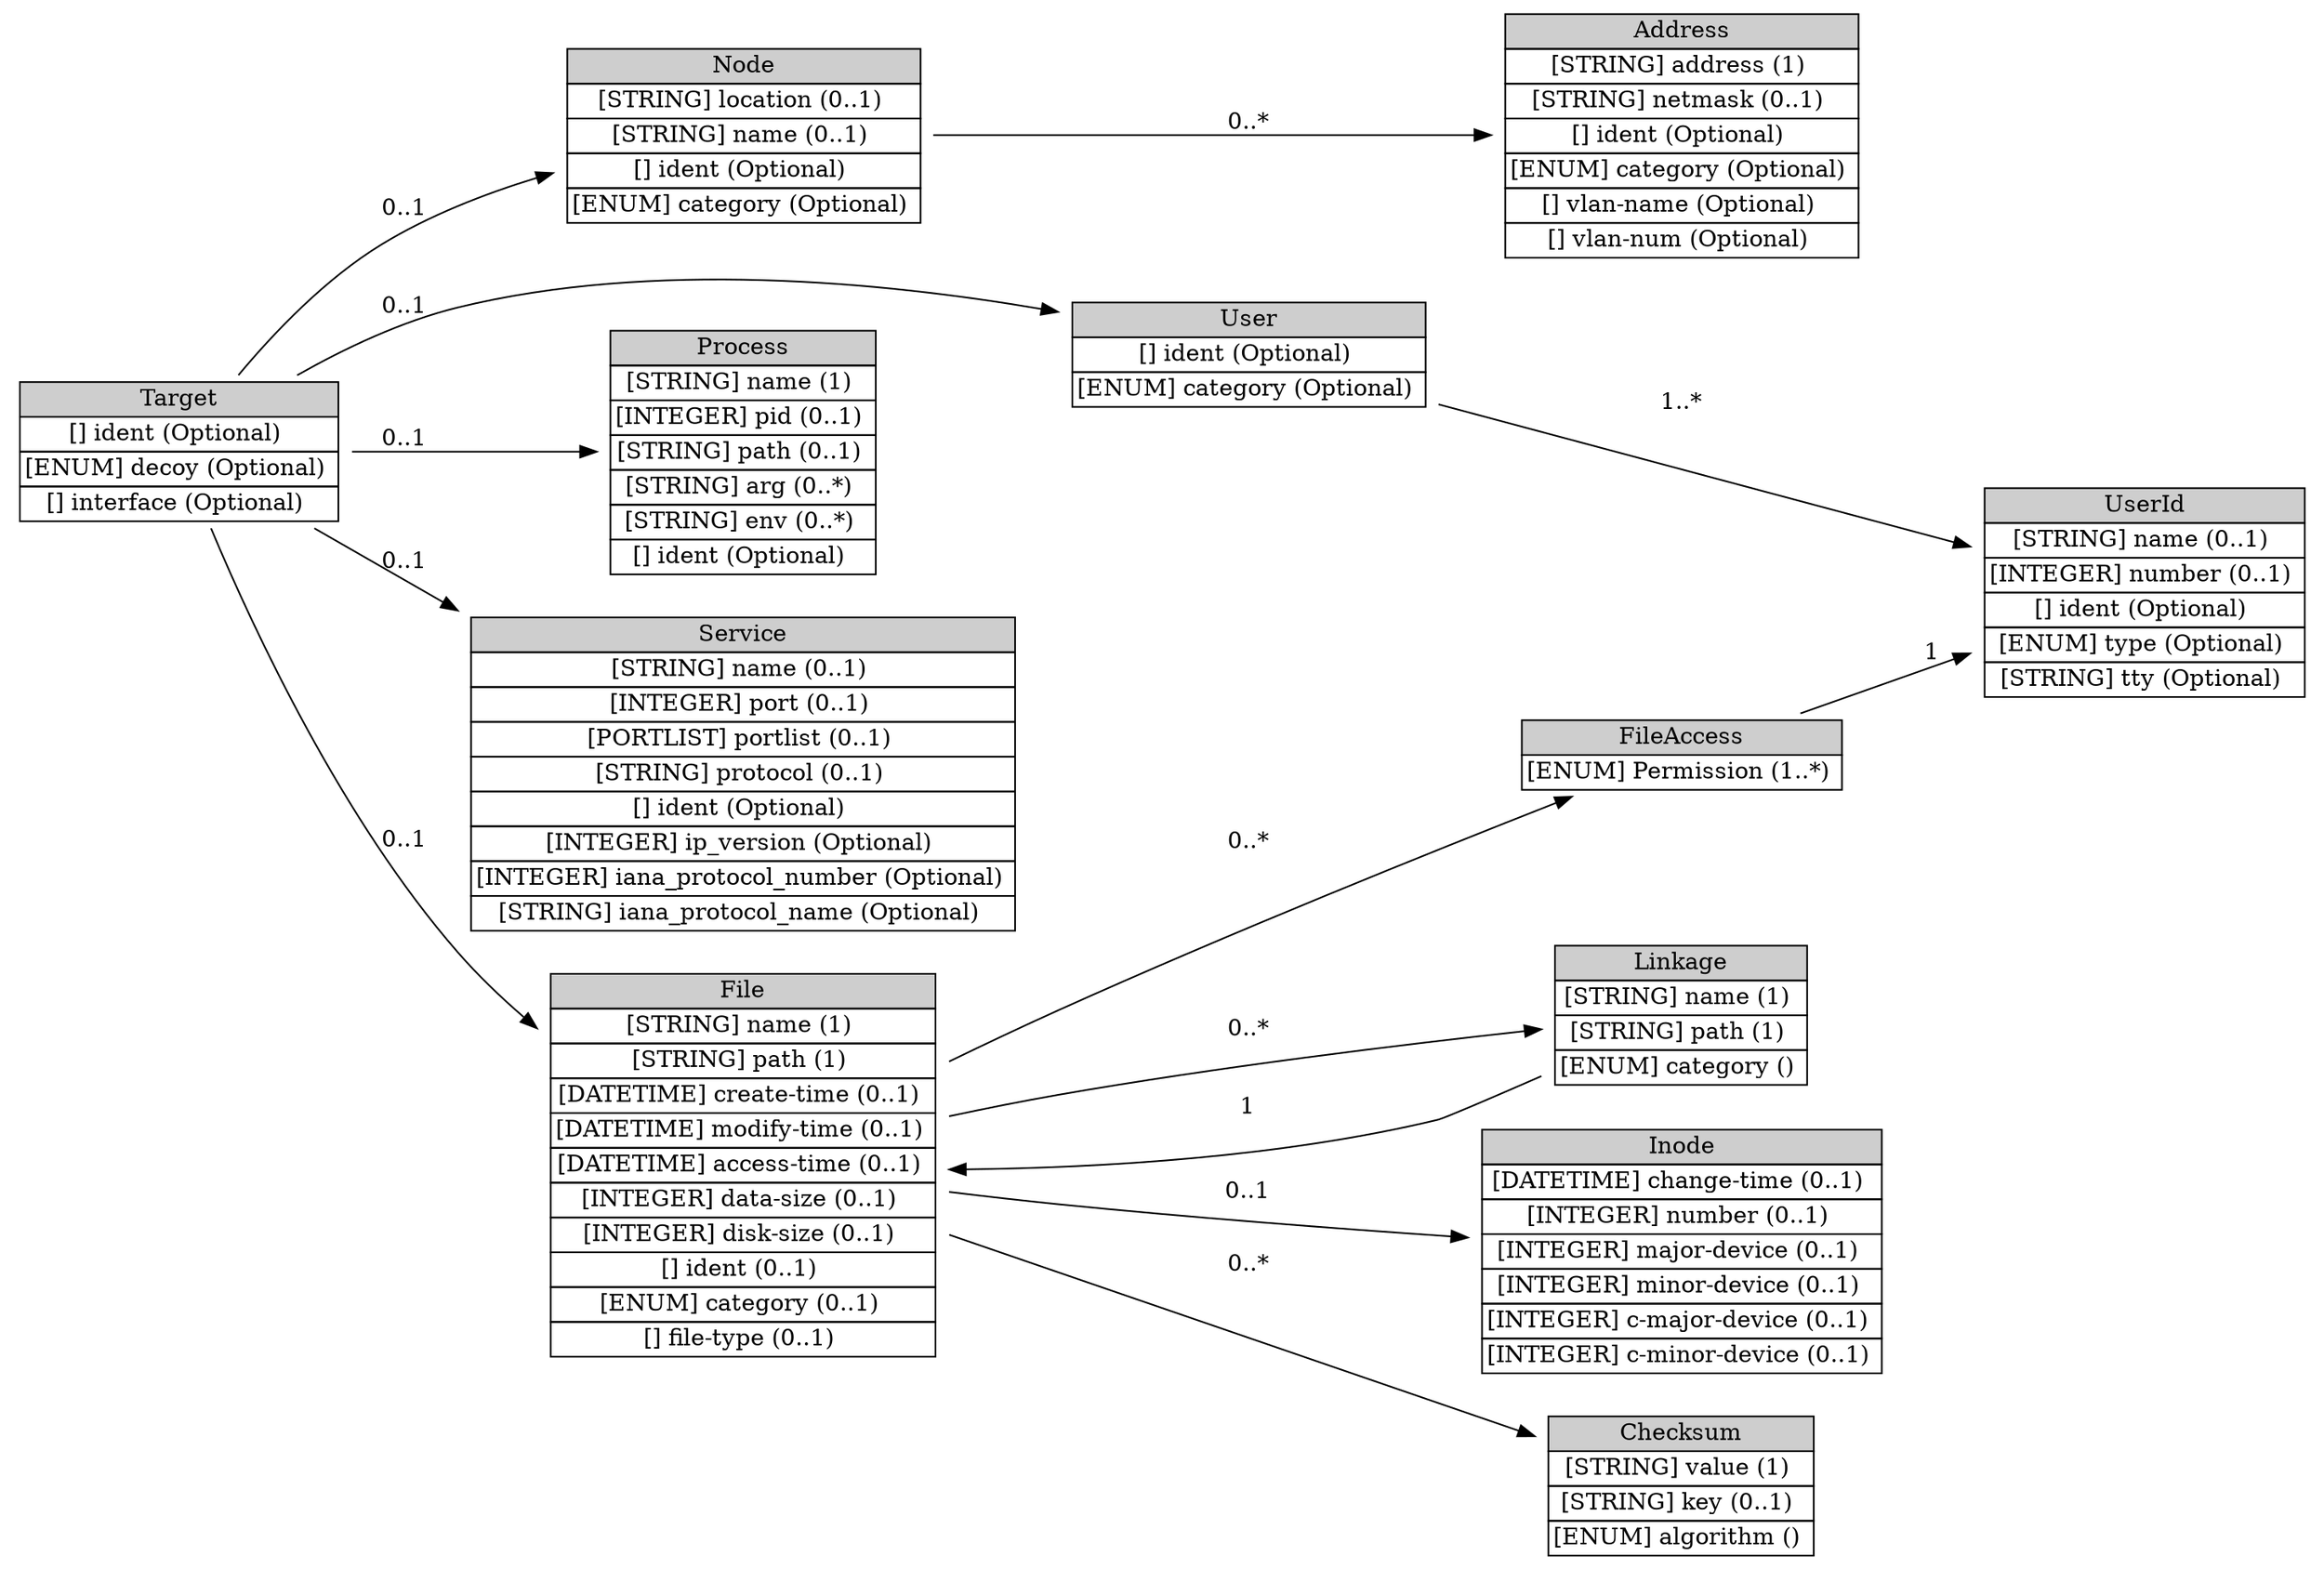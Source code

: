 digraph Target {
	graph [rankdir=LR];
	node [label="\N"];
	graph [bb="0,0,1348,898"];
	Target [label=<<table BORDER="0" CELLBORDER="1" CELLSPACING="0"> <tr > <td BGCOLOR="#CECECE" HREF="#" TITLE="The Target class contains information about the possible target(s) of the event(s) that generated an alert. An event may have more than one target (e.g., in the case of a port sweep). ">Target</td> </tr>" %<tr><td HREF="#" TITLE="A unique identifier for this target, see Section 3.2.9.">[] ident (Optional) </td></tr>%<tr><td HREF="#" TITLE="An indication of whether the target is, as far as the analyzer can determine, a decoy.  The permitted values for this attribute are shown below.  The default value is &quot;unknown&quot;.  (See also Section 10.)">[ENUM] decoy (Optional) </td></tr>%<tr><td HREF="#" TITLE="May be used by a network-based analyzer with multiple interfaces to indicate which interface this target was seen on.">[] interface (Optional) </td></tr>%</table>>, shape=plaintext, pos="99,640", width="2.75", height="1.2361"];
	"Node" [label=<<table BORDER="0" CELLBORDER="1" CELLSPACING="0"> <tr > <td BGCOLOR="#CECECE" HREF="#" TITLE="The Node class is used to identify hosts and other network devices (routers, switches, etc.). ">Node</td> </tr>" %<tr><td HREF="#" TITLE="The location of the equipment.">[STRING] location (0..1) </td></tr>%<tr><td HREF="#" TITLE="The name of the equipment.  This information MUST be provided if no Address information is given.">[STRING] name (0..1) </td></tr>%<tr><td HREF="#" TITLE="A unique identifier for the node; see Section 3.2.9.">[] ident (Optional) </td></tr>%<tr><td HREF="#" TITLE="The &quot;domain&quot; from which the name information was obtained, if relevant.  The permitted values for this attribute are shown in the table below.  The default value is &quot;unknown&quot;. (See also Section 10 for extensions to the table.)">[ENUM] category (Optional) </td></tr>%</table>>, shape=plaintext, pos="429,824", width="3.0278", height="1.5139"];
	Address [label=<<table BORDER="0" CELLBORDER="1" CELLSPACING="0"> <tr > <td BGCOLOR="#CECECE" HREF="#" TITLE="The Address class is used to represent network, hardware, and application addresses. ">Address</td> </tr>" %<tr><td HREF="#" TITLE="The address information.  The format of this data is governed by the category attribute.">[STRING] address (1) </td></tr>%<tr><td HREF="#" TITLE="The network mask for the address, if appropriate.">[STRING] netmask (0..1) </td></tr>%<tr><td HREF="#" TITLE="A unique identifier for the address; see Section 3.2.9.">[] ident (Optional) </td></tr>%<tr><td HREF="#" TITLE="The type of address represented.  The permitted values for this attribute are shown below.  The default value is &quot;unknown&quot;.  (See also Section 10.)">[ENUM] category (Optional) </td></tr>%<tr><td HREF="#" TITLE="The name of the Virtual LAN to which the address belongs.">[] vlan-name (Optional) </td></tr>%<tr><td HREF="#" TITLE="The number of the Virtual LAN to which the address belongs.">[] vlan-num (Optional) </td></tr>%</table>>, shape=plaintext, pos="976,824", width="3.0278", height="2.0694"];
	User [label=<<table BORDER="0" CELLBORDER="1" CELLSPACING="0"> <tr > <td BGCOLOR="#CECECE" HREF="#" TITLE="The User class is used to describe users. It is primarily used as a &quot;container&quot; class for the UserId aggregate class, as shown in Figure 16. ">User</td> </tr>" %<tr><td HREF="#" TITLE="A unique identifier for the user; see Section 3.2.9.">[] ident (Optional) </td></tr>%<tr><td HREF="#" TITLE="The type of user represented.  The permitted values for this attribute are shown below.  The default value is &quot;unknown&quot;. (See also Section 10.)">[ENUM] category (Optional) </td></tr>%</table>>, shape=plaintext, pos="724,688", width="3.0278", height="0.95833"];
	UserId [label=<<table BORDER="0" CELLBORDER="1" CELLSPACING="0"> <tr > <td BGCOLOR="#CECECE" HREF="#" TITLE="The UserId class provides specific information about a user. More than one UserId can be used within the User class to indicate attempts to transition from one user to another, or to provide complete information about a user&#39;s (or process&#39;) privileges. ">UserId</td> </tr>" %<tr><td HREF="#" TITLE="A user or group name.">[STRING] name (0..1) </td></tr>%<tr><td HREF="#" TITLE="A user or group number.">[INTEGER] number (0..1) </td></tr>%<tr><td HREF="#" TITLE="A unique identifier for the user id, see Section 3.2.9.">[] ident (Optional) </td></tr>%<tr><td HREF="#" TITLE="The type of user information represented.  The permitted values for this attribute are shown below.  The default value is &quot;original-user&quot;.  (See also Section 10.)">[ENUM] type (Optional) </td></tr>%<tr><td HREF="#" TITLE="The tty the user is using.">[STRING] tty (Optional) </td></tr>%</table>>, shape=plaintext, pos="1247,632", width="2.7778", height="1.7917"];
	Process [label=<<table BORDER="0" CELLBORDER="1" CELLSPACING="0"> <tr > <td BGCOLOR="#CECECE" HREF="#" TITLE="The Process class is used to describe processes being executed on sources, targets, and analyzers. ">Process</td> </tr>" %<tr><td HREF="#" TITLE="The name of the program being executed. This is a short name; path and argument information are provided elsewhere.">[STRING] name (1) </td></tr>%<tr><td HREF="#" TITLE="The process identifier of the process.">[INTEGER] pid (0..1) </td></tr>%<tr><td HREF="#" TITLE="The full path of the program being executed.">[STRING] path (0..1) </td></tr>%<tr><td HREF="#" TITLE="A command-line argument to the program. Multiple arguments may be specified (they are assumed to have occurred in the same order they are provided) with multiple uses of arg.">[STRING] arg (0..*) </td></tr>%<tr><td HREF="#" TITLE="An environment string associated with the process; generally of the format &quot;VARIABLE=value&quot;.  Multiple environment strings may be specified with multiple uses of env.">[STRING] env (0..*) </td></tr>%<tr><td HREF="#" TITLE="A unique identifier for the process; see Section 3.2.9.">[] ident (Optional) </td></tr>%</table>>, shape=plaintext, pos="429,640", width="2.3611", height="2.0694"];
	Service [label=<<table BORDER="0" CELLBORDER="1" CELLSPACING="0"> <tr > <td BGCOLOR="#CECECE" HREF="#" TITLE="The Service class describes network services on sources and targets. It can identify services by name, port, and protocol. When Service occurs as an aggregate class of Source, it is understood that the service is one from which activity of interest is originating; and that the service is &quot;attached&quot; to the Node, Process, and User information also contained in Source. Likewise, when Service occurs as an aggregate class of Target, it is understood that the service is one to which activity of interest is being directed; and that the service is &quot;attached&quot; to the Node, Process, and User information also contained in Target. If Service occurs in both Source and Target, then information in both locations should be the same. If information is the same in both locations and implementers wish to carry it in only one location, they should specify it as an aggregate of the Target class. ">Service</td> </tr>" %<tr><td HREF="#" TITLE="The name of the service.  Whenever possible, the name from the IANA list of well-known ports SHOULD be used.">[STRING] name (0..1) </td></tr>%<tr><td HREF="#" TITLE="The port number being used.">[INTEGER] port (0..1) </td></tr>%<tr><td HREF="#" TITLE="A list of port numbers being used; see Section 3.2.8 for formatting rules.  If a portlist is given, the iana_protocol_number and iana_protocol_name MUST apply to all the elements of the list.">[PORTLIST] portlist (0..1) </td></tr>%<tr><td HREF="#" TITLE="Additional information about the protocol being used.  The intent of the protocol field is to carry additional information related to the protocol being used when the &lt;Service&gt; attributes iana_protocol_number or/and iana_protocol_name are filed.">[STRING] protocol (0..1) </td></tr>%<tr><td HREF="#" TITLE="A unique identifier for the service; see Section 3.2.9.">[] ident (Optional) </td></tr>%<tr><td HREF="#" TITLE="The IP version number.">[INTEGER] ip_version (Optional) </td></tr>%<tr><td HREF="#" TITLE="The IANA protocol number.">[INTEGER] iana_protocol_number (Optional) </td></tr>%<tr><td HREF="#" TITLE="The IANA protocol name.">[STRING] iana_protocol_name (Optional) </td></tr>%</table>>, shape=plaintext, pos="429,454", width="4.6111", height="2.625"];
	File [label=<<table BORDER="0" CELLBORDER="1" CELLSPACING="0"> <tr > <td BGCOLOR="#CECECE" HREF="#" TITLE="The File class provides specific information about a file or other file-like object that has been created, deleted, or modified on the target. The description can provide either the file settings prior to the event or the file settings at the time of the event, as specified using the &quot;category&quot; attribute. ">File</td> </tr>" %<tr><td HREF="#" TITLE="The name of the file to which the alert applies, not including the path to the file.">[STRING] name (1) </td></tr>%<tr><td HREF="#" TITLE="The full path to the file, including the name.  The path name should be represented in as &quot;universal&quot; a manner as possible, to facilitate processing of the alert.">[STRING] path (1) </td></tr>%<tr><td HREF="#" TITLE="Time the file was created.  Note that this is *not* the Unix &quot;st_ctime&quot; file attribute (which is not file creation time).  The Unix &quot;st_ctime&quot; attribute is contained in the &quot;Inode&quot; class.">[DATETIME] create-time (0..1) </td></tr>%<tr><td HREF="#" TITLE="Time the file was last modified.">[DATETIME] modify-time (0..1) </td></tr>%<tr><td HREF="#" TITLE="Time the file was last accessed.">[DATETIME] access-time (0..1) </td></tr>%<tr><td HREF="#" TITLE="The size of the data, in bytes.  Typically what is meant when referring to file size.  On Unix UFS file systems, this value corresponds to stat.st_size.  On Windows NTFS, this value corresponds to Valid Data Length (VDL).">[INTEGER] data-size (0..1) </td></tr>%<tr><td HREF="#" TITLE="The physical space on disk consumed by the file, in bytes.  On Unix UFS file systems, this value corresponds to 512 * stat.st_blocks.  On Windows NTFS, this value corresponds to End of File (EOF).">[INTEGER] disk-size (0..1) </td></tr>%<tr><td HREF="#" TITLE="A unique identifier for this file; see Section 3.2.9.">[] ident (0..1) </td></tr>%<tr><td HREF="#" TITLE="The type of file system the file resides on.  This attribute governs how path names and other attributes are interpreted.">[ENUM] category (0..1) </td></tr>%<tr><td HREF="#" TITLE="The type of file, as a mime-type.">[] file-type (0..1) </td></tr>%</table>>, shape=plaintext, pos="429,228", width="3.3333", height="3.1806"];
	FileAccess [label=<<table BORDER="0" CELLBORDER="1" CELLSPACING="0"> <tr > <td BGCOLOR="#CECECE" HREF="#" TITLE="The FileAccess class represents the access permissions on a file. The representation is intended to be useful across operating systems. ">FileAccess</td> </tr>" %<tr><td HREF="#" TITLE="Level of access allowed.  The permitted values are shown below.  There is no default value.  (See also Section 10.)">[ENUM] Permission (1..*) </td></tr>%</table>>, shape=plaintext, pos="976,534", width="2.75", height="0.68056"];
	Linkage [label=<<table BORDER="0" CELLBORDER="1" CELLSPACING="0"> <tr > <td BGCOLOR="#CECECE" HREF="#" TITLE="The Linkage class represents file system connections between the file described in the &lt;File&gt; element and other objects in the file system. For example, if the &lt;File&gt; element is a symbolic link or shortcut, then the &lt;Linkage&gt; element should contain the name of the object the link points to. Further information can be provided about the object in the &lt;Linkage&gt; element with another &lt;File&gt; element, if appropriate. ">Linkage</td> </tr>" %<tr><td HREF="#" TITLE="The name of the file system object, not including the path.">[STRING] name (1) </td></tr>%<tr><td HREF="#" TITLE="The full path to the file system object, including the name.  The path name should be represented in as &quot;universal&quot; a manner as possible, to facilitate processing of the alert.">[STRING] path (1) </td></tr>%<tr><td HREF="#" TITLE="Section 10.)">[ENUM] category () </td></tr>%</table>>, shape=plaintext, pos="976,316", width="2.2222", height="1.2361"];
	Inode [label=<<table BORDER="0" CELLBORDER="1" CELLSPACING="0"> <tr > <td BGCOLOR="#CECECE" HREF="#" TITLE="The Inode class is used to represent the additional information contained in a Unix file system i-node. ">Inode</td> </tr>" %<tr><td HREF="#" TITLE="The time of the last inode change, given by the st_ctime element of &quot;struct stat&quot;.">[DATETIME] change-time (0..1) </td></tr>%<tr><td HREF="#" TITLE="The inode number.">[INTEGER] number (0..1) </td></tr>%<tr><td HREF="#" TITLE="The major device number of the device the file resides on.">[INTEGER] major-device (0..1) </td></tr>%<tr><td HREF="#" TITLE="The minor device number of the device the file resides on.">[INTEGER] minor-device (0..1) </td></tr>%<tr><td HREF="#" TITLE="The major device of the file itself, if it is a character special device.">[INTEGER] c-major-device (0..1) </td></tr>%<tr><td HREF="#" TITLE="The minor device of the file itself, if it is a character special device.">[INTEGER] c-minor-device (0..1) </td></tr>%</table>>, shape=plaintext, pos="976,180", width="3.4444", height="2.0694"];
	Checksum [label=<<table BORDER="0" CELLBORDER="1" CELLSPACING="0"> <tr > <td BGCOLOR="#CECECE" HREF="#" TITLE="The Checksum class represents checksum information associated with the file. This checksum information can be provided by file integrity checkers, among others. ">Checksum</td> </tr>" %<tr><td HREF="#" TITLE="The value of the checksum.">[STRING] value (1) </td></tr>%<tr><td HREF="#" TITLE="The key to the checksum, if appropriate.">[STRING] key (0..1) </td></tr>%<tr><td HREF="#" TITLE="default value.  (See also Section 10.)">[ENUM] algorithm () </td></tr>%</table>>, shape=plaintext, pos="976,44", width="2.3056", height="1.2361"];
	"Node" -> Address [label="0..*", pos="e,866.48,824 538.71,824 630.64,824 761.65,824 856.28,824", lp="724,832.5"];
	Target -> "Node" [label="0..1", pos="e,319.31,804.43 131.1,684.13 152.43,710.53 182.6,742.77 216,763 244.32,780.16 277.69,792.68 309.5,801.73", lp="230,785.5"];
	User -> UserId [label="1..*", pos="e,1146.4,642.78 833.64,676.26 922.47,666.75 1047.1,653.41 1136.2,643.86", lp="976,682.5"];
	Target -> User [label="0..1", pos="e,614.42,719.99 167.59,684 195.7,699.57 229.27,715.15 262,723 406.35,757.64 448.88,742.75 596,723 598.74,722.63 601.51,722.22 604.29\
,721.77", lp="230,726.5"];
	Target -> Process [label="0..1", pos="e,343.47,640 198.01,640 240.9,640 290.9,640 333.4,640", lp="230,648.5"];
	Target -> Service [label="0..1", pos="e,262.34,547.93 177.21,595.92 200.32,582.89 226.62,568.07 253.29,553.04", lp="230,578.5"];
	FileAccess -> UserId [label=1, pos="e,1146.5,595.65 1042.6,558.1 1071.1,568.39 1105.1,580.68 1137.1,592.25", lp="1123,597.5"];
	File -> FileAccess [label="0..*", pos="e,932.89,509.88 549.04,295.15 666.13,360.66 838.71,457.2 924.15,505", lp="724,460.5"];
	Linkage -> File [label=1, pos="e,549.23,221.64 895.74,283.13 881.07,276.72 865.98,269.85 852,263 843.78,258.97 842.78,255.57 834,253 744.84,226.94 640.08,221.09\
 559.44,221.55", lp="724,261.5"];
	File -> Linkage [label="0..*", pos="e,895.86,308.07 549.07,257.03 570.62,261.74 592.92,266.28 614,270 706.06,286.26 812.26,299.06 885.72,306.98", lp="724,309.5"];
	File -> Inode [label="0..1", pos="e,851.81,184.53 549.22,208.91 570.75,205.93 593.01,203.14 614,201 689.06,193.36 773.18,188.27 841.43,185.02", lp="724,209.5"];
	File -> Checksum [label="0..*", pos="e,892.92,71.621 549.38,186.9 570.89,179.58 593.1,172.05 614,165 705.49,134.13 810.1,99.204 883.26,74.837", lp="724,173.5"];
	Target -> File [label="0..1", pos="e,308.68,306.86 116.79,595.97 142.51,535.96 194.5,427.22 262,351 273.68,337.81 287,325.16 300.9,313.34", lp="230,417.5"];
}
